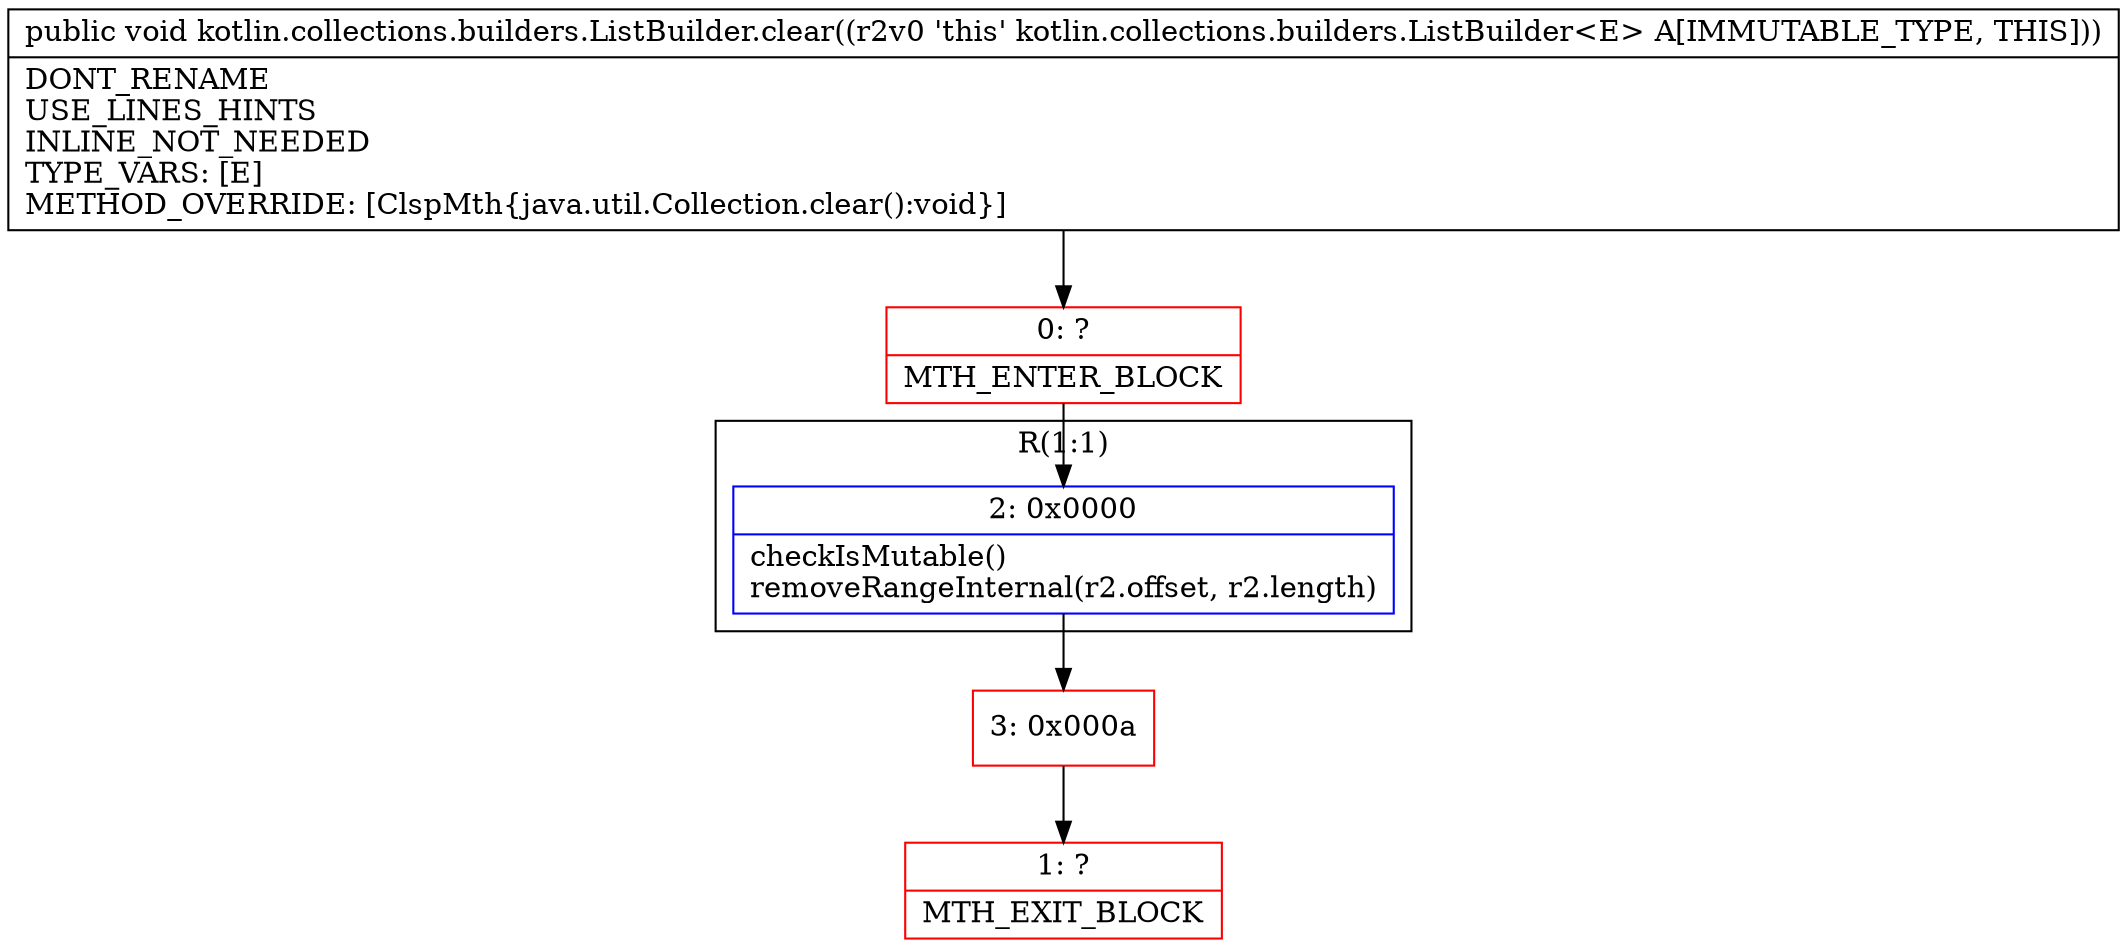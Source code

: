 digraph "CFG forkotlin.collections.builders.ListBuilder.clear()V" {
subgraph cluster_Region_1770064902 {
label = "R(1:1)";
node [shape=record,color=blue];
Node_2 [shape=record,label="{2\:\ 0x0000|checkIsMutable()\lremoveRangeInternal(r2.offset, r2.length)\l}"];
}
Node_0 [shape=record,color=red,label="{0\:\ ?|MTH_ENTER_BLOCK\l}"];
Node_3 [shape=record,color=red,label="{3\:\ 0x000a}"];
Node_1 [shape=record,color=red,label="{1\:\ ?|MTH_EXIT_BLOCK\l}"];
MethodNode[shape=record,label="{public void kotlin.collections.builders.ListBuilder.clear((r2v0 'this' kotlin.collections.builders.ListBuilder\<E\> A[IMMUTABLE_TYPE, THIS]))  | DONT_RENAME\lUSE_LINES_HINTS\lINLINE_NOT_NEEDED\lTYPE_VARS: [E]\lMETHOD_OVERRIDE: [ClspMth\{java.util.Collection.clear():void\}]\l}"];
MethodNode -> Node_0;Node_2 -> Node_3;
Node_0 -> Node_2;
Node_3 -> Node_1;
}


